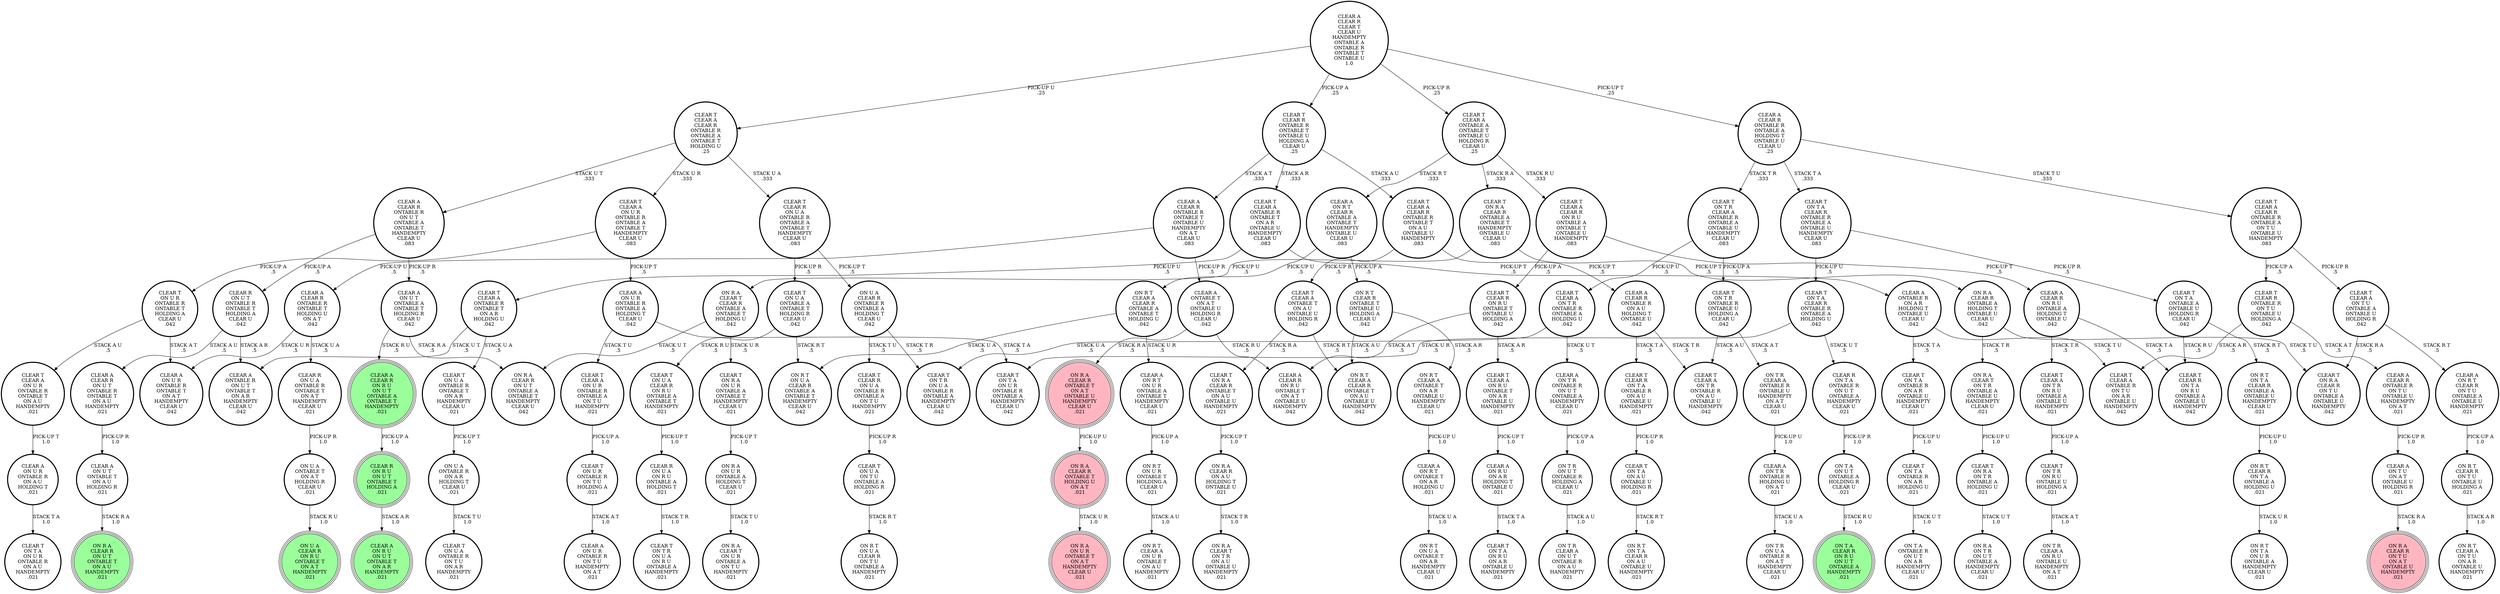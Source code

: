 digraph {
"CLEAR A\nON U R\nONTABLE R\nON A U\nHOLDING T\n.021\n" -> "CLEAR T\nON T A\nON U R\nONTABLE R\nON A U\nHANDEMPTY\n.021\n"[label="STACK T A\n1.0\n"];
"CLEAR T\nCLEAR A\nCLEAR R\nONTABLE R\nONTABLE A\nON T U\nONTABLE U\nHANDEMPTY\n.083\n" -> "CLEAR T\nCLEAR A\nON T U\nONTABLE A\nONTABLE U\nHOLDING R\n.042\n"[label="PICK-UP R\n.5\n"];
"CLEAR T\nCLEAR A\nCLEAR R\nONTABLE R\nONTABLE A\nON T U\nONTABLE U\nHANDEMPTY\n.083\n" -> "CLEAR T\nCLEAR R\nONTABLE R\nON T U\nONTABLE U\nHOLDING A\n.042\n"[label="PICK-UP A\n.5\n"];
"CLEAR A\nCLEAR R\nONTABLE R\nON T U\nONTABLE U\nHANDEMPTY\nON A T\n.021\n" -> "CLEAR A\nON T U\nON A T\nONTABLE U\nHOLDING R\n.021\n"[label="PICK-UP R\n1.0\n"];
"CLEAR T\nCLEAR A\nONTABLE A\nONTABLE T\nONTABLE U\nHOLDING R\nCLEAR U\n.25\n" -> "CLEAR A\nON R T\nCLEAR R\nONTABLE A\nONTABLE T\nHANDEMPTY\nONTABLE U\nCLEAR U\n.083\n"[label="STACK R T\n.333\n"];
"CLEAR T\nCLEAR A\nONTABLE A\nONTABLE T\nONTABLE U\nHOLDING R\nCLEAR U\n.25\n" -> "CLEAR T\nON R A\nCLEAR R\nONTABLE A\nONTABLE T\nHANDEMPTY\nONTABLE U\nCLEAR U\n.083\n"[label="STACK R A\n.333\n"];
"CLEAR T\nCLEAR A\nONTABLE A\nONTABLE T\nONTABLE U\nHOLDING R\nCLEAR U\n.25\n" -> "CLEAR T\nCLEAR A\nCLEAR R\nON R U\nONTABLE A\nONTABLE T\nONTABLE U\nHANDEMPTY\n.083\n"[label="STACK R U\n.333\n"];
"ON T R\nON U T\nONTABLE R\nHOLDING A\nCLEAR U\n.021\n" -> "ON T R\nCLEAR A\nON U T\nONTABLE R\nON A U\nHANDEMPTY\n.021\n"[label="STACK A U\n1.0\n"];
"CLEAR A\nCLEAR R\nONTABLE R\nON U T\nONTABLE A\nONTABLE T\nHANDEMPTY\nCLEAR U\n.083\n" -> "CLEAR R\nON U T\nONTABLE R\nONTABLE T\nHOLDING A\nCLEAR U\n.042\n"[label="PICK-UP A\n.5\n"];
"CLEAR A\nCLEAR R\nONTABLE R\nON U T\nONTABLE A\nONTABLE T\nHANDEMPTY\nCLEAR U\n.083\n" -> "CLEAR A\nON U T\nONTABLE A\nONTABLE T\nHOLDING R\nCLEAR U\n.042\n"[label="PICK-UP R\n.5\n"];
"CLEAR T\nCLEAR A\nCLEAR R\nON R U\nONTABLE A\nONTABLE T\nONTABLE U\nHANDEMPTY\n.083\n" -> "CLEAR A\nCLEAR R\nON R U\nONTABLE A\nHOLDING T\nONTABLE U\n.042\n"[label="PICK-UP T\n.5\n"];
"CLEAR T\nCLEAR A\nCLEAR R\nON R U\nONTABLE A\nONTABLE T\nONTABLE U\nHANDEMPTY\n.083\n" -> "CLEAR T\nCLEAR R\nON R U\nONTABLE T\nONTABLE U\nHOLDING A\n.042\n"[label="PICK-UP A\n.5\n"];
"CLEAR A\nCLEAR R\nON R U\nON U T\nONTABLE A\nONTABLE T\nHANDEMPTY\n.021\n" -> "CLEAR R\nON R U\nON U T\nONTABLE T\nHOLDING A\n.021\n"[label="PICK-UP A\n1.0\n"];
"CLEAR R\nON U A\nON R U\nONTABLE A\nHOLDING T\n.021\n" -> "CLEAR T\nON T R\nON U A\nON R U\nONTABLE A\nHANDEMPTY\n.021\n"[label="STACK T R\n1.0\n"];
"CLEAR A\nCLEAR R\nCLEAR T\nCLEAR U\nHANDEMPTY\nONTABLE A\nONTABLE R\nONTABLE T\nONTABLE U\n1.0\n" -> "CLEAR T\nCLEAR R\nONTABLE R\nONTABLE T\nONTABLE U\nHOLDING A\nCLEAR U\n.25\n"[label="PICK-UP A\n.25\n"];
"CLEAR A\nCLEAR R\nCLEAR T\nCLEAR U\nHANDEMPTY\nONTABLE A\nONTABLE R\nONTABLE T\nONTABLE U\n1.0\n" -> "CLEAR A\nCLEAR R\nONTABLE R\nONTABLE A\nHOLDING T\nONTABLE U\nCLEAR U\n.25\n"[label="PICK-UP T\n.25\n"];
"CLEAR A\nCLEAR R\nCLEAR T\nCLEAR U\nHANDEMPTY\nONTABLE A\nONTABLE R\nONTABLE T\nONTABLE U\n1.0\n" -> "CLEAR T\nCLEAR A\nONTABLE A\nONTABLE T\nONTABLE U\nHOLDING R\nCLEAR U\n.25\n"[label="PICK-UP R\n.25\n"];
"CLEAR A\nCLEAR R\nCLEAR T\nCLEAR U\nHANDEMPTY\nONTABLE A\nONTABLE R\nONTABLE T\nONTABLE U\n1.0\n" -> "CLEAR T\nCLEAR A\nCLEAR R\nONTABLE R\nONTABLE A\nONTABLE T\nHOLDING U\n.25\n"[label="PICK-UP U\n.25\n"];
"ON R A\nCLEAR R\nONTABLE T\nHOLDING U\nON A T\n.021\n" -> "ON R A\nON U R\nONTABLE T\nON A T\nHANDEMPTY\nCLEAR U\n.021\n"[label="STACK U R\n1.0\n"];
"CLEAR A\nON T U\nON A T\nONTABLE U\nHOLDING R\n.021\n" -> "ON R A\nCLEAR R\nON T U\nON A T\nONTABLE U\nHANDEMPTY\n.021\n"[label="STACK R A\n1.0\n"];
"CLEAR T\nON U A\nONTABLE R\nONTABLE T\nON A R\nHANDEMPTY\nCLEAR U\n.021\n" -> "ON U A\nONTABLE R\nON A R\nHOLDING T\nCLEAR U\n.021\n"[label="PICK-UP T\n1.0\n"];
"CLEAR T\nON U A\nCLEAR R\nON R U\nONTABLE A\nONTABLE T\nHANDEMPTY\n.021\n" -> "CLEAR R\nON U A\nON R U\nONTABLE A\nHOLDING T\n.021\n"[label="PICK-UP T\n1.0\n"];
"CLEAR R\nON R U\nON U T\nONTABLE T\nHOLDING A\n.021\n" -> "CLEAR A\nON R U\nON U T\nONTABLE T\nON A R\nHANDEMPTY\n.021\n"[label="STACK A R\n1.0\n"];
"CLEAR T\nON T A\nONTABLE A\nONTABLE U\nHOLDING R\nCLEAR U\n.042\n" -> "ON R T\nON T A\nCLEAR R\nONTABLE A\nONTABLE U\nHANDEMPTY\nCLEAR U\n.021\n"[label="STACK R T\n.5\n"];
"CLEAR T\nON T A\nONTABLE A\nONTABLE U\nHOLDING R\nCLEAR U\n.042\n" -> "CLEAR T\nCLEAR R\nON T A\nON R U\nONTABLE A\nONTABLE U\nHANDEMPTY\n.042\n"[label="STACK R U\n.5\n"];
"CLEAR A\nONTABLE R\nON A R\nHOLDING T\nONTABLE U\nCLEAR U\n.042\n" -> "CLEAR T\nCLEAR A\nONTABLE R\nON T U\nON A R\nONTABLE U\nHANDEMPTY\n.042\n"[label="STACK T U\n.5\n"];
"CLEAR A\nONTABLE R\nON A R\nHOLDING T\nONTABLE U\nCLEAR U\n.042\n" -> "CLEAR T\nON T A\nONTABLE R\nON A R\nONTABLE U\nHANDEMPTY\nCLEAR U\n.021\n"[label="STACK T A\n.5\n"];
"CLEAR T\nCLEAR R\nON U A\nONTABLE R\nONTABLE A\nON T U\nHANDEMPTY\n.021\n" -> "CLEAR T\nON U A\nON T U\nONTABLE A\nHOLDING R\n.021\n"[label="PICK-UP R\n1.0\n"];
"CLEAR T\nON T A\nONTABLE R\nON A R\nHOLDING U\n.021\n" -> "ON T A\nONTABLE R\nON U T\nON A R\nHANDEMPTY\nCLEAR U\n.021\n"[label="STACK U T\n1.0\n"];
"ON R A\nCLEAR T\nON T R\nONTABLE A\nONTABLE U\nHANDEMPTY\nCLEAR U\n.021\n" -> "CLEAR T\nON R A\nON T R\nONTABLE A\nHOLDING U\n.021\n"[label="PICK-UP U\n1.0\n"];
"CLEAR T\nON R A\nCLEAR R\nONTABLE A\nONTABLE T\nHANDEMPTY\nONTABLE U\nCLEAR U\n.083\n" -> "ON R A\nCLEAR R\nONTABLE A\nHOLDING T\nONTABLE U\nCLEAR U\n.042\n"[label="PICK-UP T\n.5\n"];
"CLEAR T\nON R A\nCLEAR R\nONTABLE A\nONTABLE T\nHANDEMPTY\nONTABLE U\nCLEAR U\n.083\n" -> "ON R A\nCLEAR T\nCLEAR R\nONTABLE A\nONTABLE T\nHOLDING U\n.042\n"[label="PICK-UP U\n.5\n"];
"CLEAR T\nCLEAR A\nON U R\nONTABLE R\nONTABLE T\nON A U\nHANDEMPTY\n.021\n" -> "CLEAR A\nON U R\nONTABLE R\nON A U\nHOLDING T\n.021\n"[label="PICK-UP T\n1.0\n"];
"CLEAR T\nCLEAR A\nONTABLE R\nONTABLE T\nON A R\nHOLDING U\n.042\n" -> "CLEAR A\nONTABLE R\nON U T\nONTABLE T\nON A R\nHANDEMPTY\nCLEAR U\n.042\n"[label="STACK U T\n.5\n"];
"CLEAR T\nCLEAR A\nONTABLE R\nONTABLE T\nON A R\nHOLDING U\n.042\n" -> "CLEAR T\nON U A\nONTABLE R\nONTABLE T\nON A R\nHANDEMPTY\nCLEAR U\n.021\n"[label="STACK U A\n.5\n"];
"CLEAR T\nON T R\nCLEAR A\nONTABLE R\nONTABLE A\nONTABLE U\nHANDEMPTY\nCLEAR U\n.083\n" -> "CLEAR T\nON T R\nONTABLE R\nONTABLE U\nHOLDING A\nCLEAR U\n.042\n"[label="PICK-UP A\n.5\n"];
"CLEAR T\nON T R\nCLEAR A\nONTABLE R\nONTABLE A\nONTABLE U\nHANDEMPTY\nCLEAR U\n.083\n" -> "CLEAR T\nCLEAR A\nON T R\nONTABLE R\nONTABLE A\nHOLDING U\n.042\n"[label="PICK-UP U\n.5\n"];
"CLEAR A\nCLEAR R\nON U T\nONTABLE R\nONTABLE T\nON A U\nHANDEMPTY\n.021\n" -> "CLEAR A\nON U T\nONTABLE T\nON A U\nHOLDING R\n.021\n"[label="PICK-UP R\n1.0\n"];
"CLEAR R\nON T A\nONTABLE R\nON U T\nONTABLE A\nHANDEMPTY\nCLEAR U\n.021\n" -> "ON T A\nON U T\nONTABLE A\nHOLDING R\nCLEAR U\n.021\n"[label="PICK-UP R\n1.0\n"];
"CLEAR A\nCLEAR R\nON R U\nONTABLE A\nHOLDING T\nONTABLE U\n.042\n" -> "CLEAR T\nCLEAR A\nON T R\nON R U\nONTABLE A\nONTABLE U\nHANDEMPTY\n.021\n"[label="STACK T R\n.5\n"];
"CLEAR A\nCLEAR R\nON R U\nONTABLE A\nHOLDING T\nONTABLE U\n.042\n" -> "CLEAR T\nCLEAR R\nON T A\nON R U\nONTABLE A\nONTABLE U\nHANDEMPTY\n.042\n"[label="STACK T A\n.5\n"];
"CLEAR A\nON R T\nON U R\nONTABLE A\nONTABLE T\nHANDEMPTY\nCLEAR U\n.021\n" -> "ON R T\nON U R\nONTABLE T\nHOLDING A\nCLEAR U\n.021\n"[label="PICK-UP A\n1.0\n"];
"CLEAR T\nON T R\nON R U\nONTABLE U\nHOLDING A\n.021\n" -> "ON T R\nCLEAR A\nON R U\nONTABLE U\nHANDEMPTY\nON A T\n.021\n"[label="STACK A T\n1.0\n"];
"ON R A\nCLEAR T\nCLEAR R\nONTABLE A\nONTABLE T\nHOLDING U\n.042\n" -> "CLEAR T\nON R A\nON U R\nONTABLE A\nONTABLE T\nHANDEMPTY\nCLEAR U\n.021\n"[label="STACK U R\n.5\n"];
"ON R A\nCLEAR T\nCLEAR R\nONTABLE A\nONTABLE T\nHOLDING U\n.042\n" -> "ON R A\nCLEAR R\nON U T\nONTABLE A\nONTABLE T\nHANDEMPTY\nCLEAR U\n.042\n"[label="STACK U T\n.5\n"];
"CLEAR T\nON T A\nON A U\nONTABLE U\nHOLDING R\n.021\n" -> "ON R T\nON T A\nCLEAR R\nON A U\nONTABLE U\nHANDEMPTY\n.021\n"[label="STACK R T\n1.0\n"];
"CLEAR A\nON R T\nCLEAR R\nONTABLE A\nONTABLE T\nHANDEMPTY\nONTABLE U\nCLEAR U\n.083\n" -> "ON R T\nCLEAR R\nONTABLE T\nONTABLE U\nHOLDING A\nCLEAR U\n.042\n"[label="PICK-UP A\n.5\n"];
"CLEAR A\nON R T\nCLEAR R\nONTABLE A\nONTABLE T\nHANDEMPTY\nONTABLE U\nCLEAR U\n.083\n" -> "ON R T\nCLEAR A\nCLEAR R\nONTABLE A\nONTABLE T\nHOLDING U\n.042\n"[label="PICK-UP U\n.5\n"];
"CLEAR R\nON U A\nONTABLE R\nONTABLE T\nON A T\nHANDEMPTY\nCLEAR U\n.021\n" -> "ON U A\nONTABLE T\nON A T\nHOLDING R\nCLEAR U\n.021\n"[label="PICK-UP R\n1.0\n"];
"CLEAR T\nON R A\nCLEAR R\nONTABLE T\nON A U\nONTABLE U\nHANDEMPTY\n.021\n" -> "ON R A\nCLEAR R\nON A U\nHOLDING T\nONTABLE U\n.021\n"[label="PICK-UP T\n1.0\n"];
"CLEAR T\nON U R\nONTABLE R\nONTABLE T\nHOLDING A\nCLEAR U\n.042\n" -> "CLEAR A\nON U R\nONTABLE R\nONTABLE T\nON A T\nHANDEMPTY\nCLEAR U\n.042\n"[label="STACK A T\n.5\n"];
"CLEAR T\nON U R\nONTABLE R\nONTABLE T\nHOLDING A\nCLEAR U\n.042\n" -> "CLEAR T\nCLEAR A\nON U R\nONTABLE R\nONTABLE T\nON A U\nHANDEMPTY\n.021\n"[label="STACK A U\n.5\n"];
"CLEAR T\nON T A\nONTABLE R\nON A R\nONTABLE U\nHANDEMPTY\nCLEAR U\n.021\n" -> "CLEAR T\nON T A\nONTABLE R\nON A R\nHOLDING U\n.021\n"[label="PICK-UP U\n1.0\n"];
"ON R T\nCLEAR A\nONTABLE T\nON A R\nONTABLE U\nHANDEMPTY\nCLEAR U\n.021\n" -> "CLEAR A\nON R T\nONTABLE T\nON A R\nHOLDING U\n.021\n"[label="PICK-UP U\n1.0\n"];
"CLEAR A\nON U T\nONTABLE T\nON A U\nHOLDING R\n.021\n" -> "ON R A\nCLEAR R\nON U T\nONTABLE T\nON A U\nHANDEMPTY\n.021\n"[label="STACK R A\n1.0\n"];
"ON R T\nCLEAR R\nON T U\nONTABLE U\nHOLDING A\n.021\n" -> "ON R T\nCLEAR A\nON T U\nON A R\nONTABLE U\nHANDEMPTY\n.021\n"[label="STACK A R\n1.0\n"];
"CLEAR T\nCLEAR A\nON T R\nONTABLE R\nONTABLE A\nHOLDING U\n.042\n" -> "CLEAR T\nON T R\nON U A\nONTABLE R\nONTABLE A\nHANDEMPTY\nCLEAR U\n.042\n"[label="STACK U A\n.5\n"];
"CLEAR T\nCLEAR A\nON T R\nONTABLE R\nONTABLE A\nHOLDING U\n.042\n" -> "CLEAR A\nON T R\nONTABLE R\nON U T\nONTABLE A\nHANDEMPTY\nCLEAR U\n.021\n"[label="STACK U T\n.5\n"];
"CLEAR A\nCLEAR R\nONTABLE R\nONTABLE T\nHOLDING U\nON A T\n.042\n" -> "CLEAR A\nON U R\nONTABLE R\nONTABLE T\nON A T\nHANDEMPTY\nCLEAR U\n.042\n"[label="STACK U R\n.5\n"];
"CLEAR A\nCLEAR R\nONTABLE R\nONTABLE T\nHOLDING U\nON A T\n.042\n" -> "CLEAR R\nON U A\nONTABLE R\nONTABLE T\nON A T\nHANDEMPTY\nCLEAR U\n.021\n"[label="STACK U A\n.5\n"];
"CLEAR A\nON U T\nONTABLE A\nONTABLE T\nHOLDING R\nCLEAR U\n.042\n" -> "ON R A\nCLEAR R\nON U T\nONTABLE A\nONTABLE T\nHANDEMPTY\nCLEAR U\n.042\n"[label="STACK R A\n.5\n"];
"CLEAR A\nON U T\nONTABLE A\nONTABLE T\nHOLDING R\nCLEAR U\n.042\n" -> "CLEAR A\nCLEAR R\nON R U\nON U T\nONTABLE A\nONTABLE T\nHANDEMPTY\n.021\n"[label="STACK R U\n.5\n"];
"CLEAR T\nCLEAR A\nCLEAR R\nONTABLE R\nONTABLE T\nON A U\nONTABLE U\nHANDEMPTY\n.083\n" -> "CLEAR A\nCLEAR R\nONTABLE R\nON A U\nHOLDING T\nONTABLE U\n.042\n"[label="PICK-UP T\n.5\n"];
"CLEAR T\nCLEAR A\nCLEAR R\nONTABLE R\nONTABLE T\nON A U\nONTABLE U\nHANDEMPTY\n.083\n" -> "CLEAR T\nCLEAR A\nONTABLE T\nON A U\nONTABLE U\nHOLDING R\n.042\n"[label="PICK-UP R\n.5\n"];
"CLEAR A\nON R U\nON A R\nHOLDING T\nONTABLE U\n.021\n" -> "CLEAR T\nON T A\nON R U\nON A R\nONTABLE U\nHANDEMPTY\n.021\n"[label="STACK T A\n1.0\n"];
"CLEAR T\nCLEAR R\nONTABLE R\nONTABLE T\nONTABLE U\nHOLDING A\nCLEAR U\n.25\n" -> "CLEAR A\nCLEAR R\nONTABLE R\nONTABLE T\nONTABLE U\nHANDEMPTY\nON A T\nCLEAR U\n.083\n"[label="STACK A T\n.333\n"];
"CLEAR T\nCLEAR R\nONTABLE R\nONTABLE T\nONTABLE U\nHOLDING A\nCLEAR U\n.25\n" -> "CLEAR T\nCLEAR A\nONTABLE R\nONTABLE T\nON A R\nONTABLE U\nHANDEMPTY\nCLEAR U\n.083\n"[label="STACK A R\n.333\n"];
"CLEAR T\nCLEAR R\nONTABLE R\nONTABLE T\nONTABLE U\nHOLDING A\nCLEAR U\n.25\n" -> "CLEAR T\nCLEAR A\nCLEAR R\nONTABLE R\nONTABLE T\nON A U\nONTABLE U\nHANDEMPTY\n.083\n"[label="STACK A U\n.333\n"];
"CLEAR A\nCLEAR R\nONTABLE R\nONTABLE A\nHOLDING T\nONTABLE U\nCLEAR U\n.25\n" -> "CLEAR T\nON T A\nCLEAR R\nONTABLE R\nONTABLE A\nONTABLE U\nHANDEMPTY\nCLEAR U\n.083\n"[label="STACK T A\n.333\n"];
"CLEAR A\nCLEAR R\nONTABLE R\nONTABLE A\nHOLDING T\nONTABLE U\nCLEAR U\n.25\n" -> "CLEAR T\nON T R\nCLEAR A\nONTABLE R\nONTABLE A\nONTABLE U\nHANDEMPTY\nCLEAR U\n.083\n"[label="STACK T R\n.333\n"];
"CLEAR A\nCLEAR R\nONTABLE R\nONTABLE A\nHOLDING T\nONTABLE U\nCLEAR U\n.25\n" -> "CLEAR T\nCLEAR A\nCLEAR R\nONTABLE R\nONTABLE A\nON T U\nONTABLE U\nHANDEMPTY\n.083\n"[label="STACK T U\n.333\n"];
"CLEAR A\nONTABLE T\nON A T\nONTABLE U\nHOLDING R\nCLEAR U\n.042\n" -> "ON R A\nCLEAR R\nONTABLE T\nON A T\nONTABLE U\nHANDEMPTY\nCLEAR U\n.021\n"[label="STACK R A\n.5\n"];
"CLEAR A\nONTABLE T\nON A T\nONTABLE U\nHOLDING R\nCLEAR U\n.042\n" -> "CLEAR A\nCLEAR R\nON R U\nONTABLE T\nON A T\nONTABLE U\nHANDEMPTY\n.042\n"[label="STACK R U\n.5\n"];
"CLEAR A\nON T R\nONTABLE R\nON U T\nONTABLE A\nHANDEMPTY\nCLEAR U\n.021\n" -> "ON T R\nON U T\nONTABLE R\nHOLDING A\nCLEAR U\n.021\n"[label="PICK-UP A\n1.0\n"];
"CLEAR T\nCLEAR A\nON R U\nONTABLE T\nON A R\nONTABLE U\nHANDEMPTY\n.021\n" -> "CLEAR A\nON R U\nON A R\nHOLDING T\nONTABLE U\n.021\n"[label="PICK-UP T\n1.0\n"];
"ON R A\nCLEAR R\nON A U\nHOLDING T\nONTABLE U\n.021\n" -> "ON R A\nCLEAR T\nON T R\nON A U\nONTABLE U\nHANDEMPTY\n.021\n"[label="STACK T R\n1.0\n"];
"ON R T\nCLEAR R\nON T A\nONTABLE A\nHOLDING U\n.021\n" -> "ON R T\nON T A\nON U R\nONTABLE A\nHANDEMPTY\nCLEAR U\n.021\n"[label="STACK U R\n1.0\n"];
"CLEAR T\nCLEAR A\nCLEAR R\nONTABLE R\nONTABLE A\nONTABLE T\nHOLDING U\n.25\n" -> "CLEAR T\nCLEAR A\nON U R\nONTABLE R\nONTABLE A\nONTABLE T\nHANDEMPTY\nCLEAR U\n.083\n"[label="STACK U R\n.333\n"];
"CLEAR T\nCLEAR A\nCLEAR R\nONTABLE R\nONTABLE A\nONTABLE T\nHOLDING U\n.25\n" -> "CLEAR T\nCLEAR R\nON U A\nONTABLE R\nONTABLE A\nONTABLE T\nHANDEMPTY\nCLEAR U\n.083\n"[label="STACK U A\n.333\n"];
"CLEAR T\nCLEAR A\nCLEAR R\nONTABLE R\nONTABLE A\nONTABLE T\nHOLDING U\n.25\n" -> "CLEAR A\nCLEAR R\nONTABLE R\nON U T\nONTABLE A\nONTABLE T\nHANDEMPTY\nCLEAR U\n.083\n"[label="STACK U T\n.333\n"];
"CLEAR T\nON R A\nON T R\nONTABLE A\nHOLDING U\n.021\n" -> "ON R A\nON T R\nON U T\nONTABLE A\nHANDEMPTY\nCLEAR U\n.021\n"[label="STACK U T\n1.0\n"];
"CLEAR T\nCLEAR R\nON T A\nONTABLE R\nON A U\nONTABLE U\nHANDEMPTY\n.021\n" -> "CLEAR T\nON T A\nON A U\nONTABLE U\nHOLDING R\n.021\n"[label="PICK-UP R\n1.0\n"];
"CLEAR T\nON U R\nONTABLE R\nON T U\nHOLDING A\n.021\n" -> "CLEAR A\nON U R\nONTABLE R\nON T U\nHANDEMPTY\nON A T\n.021\n"[label="STACK A T\n1.0\n"];
"ON U A\nCLEAR R\nONTABLE R\nONTABLE A\nHOLDING T\nCLEAR U\n.042\n" -> "CLEAR T\nCLEAR R\nON U A\nONTABLE R\nONTABLE A\nON T U\nHANDEMPTY\n.021\n"[label="STACK T U\n.5\n"];
"ON U A\nCLEAR R\nONTABLE R\nONTABLE A\nHOLDING T\nCLEAR U\n.042\n" -> "CLEAR T\nON T R\nON U A\nONTABLE R\nONTABLE A\nHANDEMPTY\nCLEAR U\n.042\n"[label="STACK T R\n.5\n"];
"ON U A\nONTABLE R\nON A R\nHOLDING T\nCLEAR U\n.021\n" -> "CLEAR T\nON U A\nONTABLE R\nON T U\nON A R\nHANDEMPTY\n.021\n"[label="STACK T U\n1.0\n"];
"CLEAR T\nCLEAR A\nON T U\nONTABLE A\nONTABLE U\nHOLDING R\n.042\n" -> "CLEAR T\nON R A\nCLEAR R\nON T U\nONTABLE A\nONTABLE U\nHANDEMPTY\n.042\n"[label="STACK R A\n.5\n"];
"CLEAR T\nCLEAR A\nON T U\nONTABLE A\nONTABLE U\nHOLDING R\n.042\n" -> "CLEAR A\nON R T\nCLEAR R\nON T U\nONTABLE A\nONTABLE U\nHANDEMPTY\n.021\n"[label="STACK R T\n.5\n"];
"CLEAR T\nCLEAR A\nONTABLE R\nONTABLE T\nON A R\nONTABLE U\nHANDEMPTY\nCLEAR U\n.083\n" -> "CLEAR A\nONTABLE R\nON A R\nHOLDING T\nONTABLE U\nCLEAR U\n.042\n"[label="PICK-UP T\n.5\n"];
"CLEAR T\nCLEAR A\nONTABLE R\nONTABLE T\nON A R\nONTABLE U\nHANDEMPTY\nCLEAR U\n.083\n" -> "CLEAR T\nCLEAR A\nONTABLE R\nONTABLE T\nON A R\nHOLDING U\n.042\n"[label="PICK-UP U\n.5\n"];
"CLEAR T\nCLEAR A\nONTABLE T\nON A U\nONTABLE U\nHOLDING R\n.042\n" -> "ON R T\nCLEAR A\nCLEAR R\nONTABLE T\nON A U\nONTABLE U\nHANDEMPTY\n.042\n"[label="STACK R T\n.5\n"];
"CLEAR T\nCLEAR A\nONTABLE T\nON A U\nONTABLE U\nHOLDING R\n.042\n" -> "CLEAR T\nON R A\nCLEAR R\nONTABLE T\nON A U\nONTABLE U\nHANDEMPTY\n.021\n"[label="STACK R A\n.5\n"];
"CLEAR T\nCLEAR A\nON U R\nONTABLE R\nONTABLE A\nONTABLE T\nHANDEMPTY\nCLEAR U\n.083\n" -> "CLEAR T\nON U R\nONTABLE R\nONTABLE T\nHOLDING A\nCLEAR U\n.042\n"[label="PICK-UP A\n.5\n"];
"CLEAR T\nCLEAR A\nON U R\nONTABLE R\nONTABLE A\nONTABLE T\nHANDEMPTY\nCLEAR U\n.083\n" -> "CLEAR A\nON U R\nONTABLE R\nONTABLE A\nHOLDING T\nCLEAR U\n.042\n"[label="PICK-UP T\n.5\n"];
"ON R A\nCLEAR R\nONTABLE A\nHOLDING T\nONTABLE U\nCLEAR U\n.042\n" -> "ON R A\nCLEAR T\nON T R\nONTABLE A\nONTABLE U\nHANDEMPTY\nCLEAR U\n.021\n"[label="STACK T R\n.5\n"];
"ON R A\nCLEAR R\nONTABLE A\nHOLDING T\nONTABLE U\nCLEAR U\n.042\n" -> "CLEAR T\nON R A\nCLEAR R\nON T U\nONTABLE A\nONTABLE U\nHANDEMPTY\n.042\n"[label="STACK T U\n.5\n"];
"CLEAR T\nON T A\nCLEAR R\nONTABLE R\nONTABLE A\nONTABLE U\nHANDEMPTY\nCLEAR U\n.083\n" -> "CLEAR T\nON T A\nONTABLE A\nONTABLE U\nHOLDING R\nCLEAR U\n.042\n"[label="PICK-UP R\n.5\n"];
"CLEAR T\nON T A\nCLEAR R\nONTABLE R\nONTABLE A\nONTABLE U\nHANDEMPTY\nCLEAR U\n.083\n" -> "CLEAR T\nON T A\nCLEAR R\nONTABLE R\nONTABLE A\nHOLDING U\n.042\n"[label="PICK-UP U\n.5\n"];
"CLEAR A\nON R T\nCLEAR R\nON T U\nONTABLE A\nONTABLE U\nHANDEMPTY\n.021\n" -> "ON R T\nCLEAR R\nON T U\nONTABLE U\nHOLDING A\n.021\n"[label="PICK-UP A\n1.0\n"];
"CLEAR T\nON T A\nCLEAR R\nONTABLE R\nONTABLE A\nHOLDING U\n.042\n" -> "CLEAR T\nON T A\nON U R\nONTABLE R\nONTABLE A\nHANDEMPTY\nCLEAR U\n.042\n"[label="STACK U R\n.5\n"];
"CLEAR T\nON T A\nCLEAR R\nONTABLE R\nONTABLE A\nHOLDING U\n.042\n" -> "CLEAR R\nON T A\nONTABLE R\nON U T\nONTABLE A\nHANDEMPTY\nCLEAR U\n.021\n"[label="STACK U T\n.5\n"];
"ON U A\nONTABLE T\nON A T\nHOLDING R\nCLEAR U\n.021\n" -> "ON U A\nCLEAR R\nON R U\nONTABLE T\nON A T\nHANDEMPTY\n.021\n"[label="STACK R U\n1.0\n"];
"CLEAR R\nON U T\nONTABLE R\nONTABLE T\nHOLDING A\nCLEAR U\n.042\n" -> "CLEAR A\nONTABLE R\nON U T\nONTABLE T\nON A R\nHANDEMPTY\nCLEAR U\n.042\n"[label="STACK A R\n.5\n"];
"CLEAR R\nON U T\nONTABLE R\nONTABLE T\nHOLDING A\nCLEAR U\n.042\n" -> "CLEAR A\nCLEAR R\nON U T\nONTABLE R\nONTABLE T\nON A U\nHANDEMPTY\n.021\n"[label="STACK A U\n.5\n"];
"CLEAR T\nCLEAR R\nONTABLE R\nON T U\nONTABLE U\nHOLDING A\n.042\n" -> "CLEAR T\nCLEAR A\nONTABLE R\nON T U\nON A R\nONTABLE U\nHANDEMPTY\n.042\n"[label="STACK A R\n.5\n"];
"CLEAR T\nCLEAR R\nONTABLE R\nON T U\nONTABLE U\nHOLDING A\n.042\n" -> "CLEAR A\nCLEAR R\nONTABLE R\nON T U\nONTABLE U\nHANDEMPTY\nON A T\n.021\n"[label="STACK A T\n.5\n"];
"ON T R\nCLEAR A\nONTABLE R\nONTABLE U\nHANDEMPTY\nON A T\nCLEAR U\n.021\n" -> "CLEAR A\nON T R\nONTABLE R\nHOLDING U\nON A T\n.021\n"[label="PICK-UP U\n1.0\n"];
"CLEAR A\nON U R\nONTABLE R\nONTABLE A\nHOLDING T\nCLEAR U\n.042\n" -> "CLEAR T\nCLEAR A\nON U R\nONTABLE R\nONTABLE A\nON T U\nHANDEMPTY\n.021\n"[label="STACK T U\n.5\n"];
"CLEAR A\nON U R\nONTABLE R\nONTABLE A\nHOLDING T\nCLEAR U\n.042\n" -> "CLEAR T\nON T A\nON U R\nONTABLE R\nONTABLE A\nHANDEMPTY\nCLEAR U\n.042\n"[label="STACK T A\n.5\n"];
"ON R T\nON U R\nONTABLE T\nHOLDING A\nCLEAR U\n.021\n" -> "ON R T\nCLEAR A\nON U R\nONTABLE T\nON A U\nHANDEMPTY\n.021\n"[label="STACK A U\n1.0\n"];
"CLEAR T\nCLEAR A\nON T R\nON R U\nONTABLE A\nONTABLE U\nHANDEMPTY\n.021\n" -> "CLEAR T\nON T R\nON R U\nONTABLE U\nHOLDING A\n.021\n"[label="PICK-UP A\n1.0\n"];
"ON R A\nCLEAR R\nONTABLE T\nON A T\nONTABLE U\nHANDEMPTY\nCLEAR U\n.021\n" -> "ON R A\nCLEAR R\nONTABLE T\nHOLDING U\nON A T\n.021\n"[label="PICK-UP U\n1.0\n"];
"CLEAR T\nON U A\nON T U\nONTABLE A\nHOLDING R\n.021\n" -> "ON R T\nON U A\nCLEAR R\nON T U\nONTABLE A\nHANDEMPTY\n.021\n"[label="STACK R T\n1.0\n"];
"CLEAR T\nCLEAR R\nON R U\nONTABLE T\nONTABLE U\nHOLDING A\n.042\n" -> "CLEAR A\nCLEAR R\nON R U\nONTABLE T\nON A T\nONTABLE U\nHANDEMPTY\n.042\n"[label="STACK A T\n.5\n"];
"CLEAR T\nCLEAR R\nON R U\nONTABLE T\nONTABLE U\nHOLDING A\n.042\n" -> "CLEAR T\nCLEAR A\nON R U\nONTABLE T\nON A R\nONTABLE U\nHANDEMPTY\n.021\n"[label="STACK A R\n.5\n"];
"CLEAR T\nCLEAR A\nON U R\nONTABLE R\nONTABLE A\nON T U\nHANDEMPTY\n.021\n" -> "CLEAR T\nON U R\nONTABLE R\nON T U\nHOLDING A\n.021\n"[label="PICK-UP A\n1.0\n"];
"ON R T\nCLEAR A\nCLEAR R\nONTABLE A\nONTABLE T\nHOLDING U\n.042\n" -> "CLEAR A\nON R T\nON U R\nONTABLE A\nONTABLE T\nHANDEMPTY\nCLEAR U\n.021\n"[label="STACK U R\n.5\n"];
"ON R T\nCLEAR A\nCLEAR R\nONTABLE A\nONTABLE T\nHOLDING U\n.042\n" -> "ON R T\nON U A\nCLEAR R\nONTABLE A\nONTABLE T\nHANDEMPTY\nCLEAR U\n.042\n"[label="STACK U A\n.5\n"];
"ON R A\nON U R\nONTABLE A\nHOLDING T\nCLEAR U\n.021\n" -> "ON R A\nCLEAR T\nON U R\nONTABLE A\nON T U\nHANDEMPTY\n.021\n"[label="STACK T U\n1.0\n"];
"CLEAR T\nCLEAR R\nON U A\nONTABLE R\nONTABLE A\nONTABLE T\nHANDEMPTY\nCLEAR U\n.083\n" -> "ON U A\nCLEAR R\nONTABLE R\nONTABLE A\nHOLDING T\nCLEAR U\n.042\n"[label="PICK-UP T\n.5\n"];
"CLEAR T\nCLEAR R\nON U A\nONTABLE R\nONTABLE A\nONTABLE T\nHANDEMPTY\nCLEAR U\n.083\n" -> "CLEAR T\nON U A\nONTABLE A\nONTABLE T\nHOLDING R\nCLEAR U\n.042\n"[label="PICK-UP R\n.5\n"];
"CLEAR T\nON U A\nONTABLE A\nONTABLE T\nHOLDING R\nCLEAR U\n.042\n" -> "CLEAR T\nON U A\nCLEAR R\nON R U\nONTABLE A\nONTABLE T\nHANDEMPTY\n.021\n"[label="STACK R U\n.5\n"];
"CLEAR T\nON U A\nONTABLE A\nONTABLE T\nHOLDING R\nCLEAR U\n.042\n" -> "ON R T\nON U A\nCLEAR R\nONTABLE A\nONTABLE T\nHANDEMPTY\nCLEAR U\n.042\n"[label="STACK R T\n.5\n"];
"CLEAR A\nCLEAR R\nONTABLE R\nONTABLE T\nONTABLE U\nHANDEMPTY\nON A T\nCLEAR U\n.083\n" -> "CLEAR A\nONTABLE T\nON A T\nONTABLE U\nHOLDING R\nCLEAR U\n.042\n"[label="PICK-UP R\n.5\n"];
"CLEAR A\nCLEAR R\nONTABLE R\nONTABLE T\nONTABLE U\nHANDEMPTY\nON A T\nCLEAR U\n.083\n" -> "CLEAR A\nCLEAR R\nONTABLE R\nONTABLE T\nHOLDING U\nON A T\n.042\n"[label="PICK-UP U\n.5\n"];
"CLEAR A\nON R T\nONTABLE T\nON A R\nHOLDING U\n.021\n" -> "ON R T\nON U A\nONTABLE T\nON A R\nHANDEMPTY\nCLEAR U\n.021\n"[label="STACK U A\n1.0\n"];
"CLEAR A\nON T R\nONTABLE R\nHOLDING U\nON A T\n.021\n" -> "ON T R\nON U A\nONTABLE R\nON A T\nHANDEMPTY\nCLEAR U\n.021\n"[label="STACK U A\n1.0\n"];
"CLEAR A\nCLEAR R\nONTABLE R\nON A U\nHOLDING T\nONTABLE U\n.042\n" -> "CLEAR T\nCLEAR A\nON T R\nONTABLE R\nON A U\nONTABLE U\nHANDEMPTY\n.042\n"[label="STACK T R\n.5\n"];
"CLEAR A\nCLEAR R\nONTABLE R\nON A U\nHOLDING T\nONTABLE U\n.042\n" -> "CLEAR T\nCLEAR R\nON T A\nONTABLE R\nON A U\nONTABLE U\nHANDEMPTY\n.021\n"[label="STACK T A\n.5\n"];
"ON T A\nON U T\nONTABLE A\nHOLDING R\nCLEAR U\n.021\n" -> "ON T A\nCLEAR R\nON R U\nON U T\nONTABLE A\nHANDEMPTY\n.021\n"[label="STACK R U\n1.0\n"];
"CLEAR T\nON T R\nONTABLE R\nONTABLE U\nHOLDING A\nCLEAR U\n.042\n" -> "CLEAR T\nCLEAR A\nON T R\nONTABLE R\nON A U\nONTABLE U\nHANDEMPTY\n.042\n"[label="STACK A U\n.5\n"];
"CLEAR T\nON T R\nONTABLE R\nONTABLE U\nHOLDING A\nCLEAR U\n.042\n" -> "ON T R\nCLEAR A\nONTABLE R\nONTABLE U\nHANDEMPTY\nON A T\nCLEAR U\n.021\n"[label="STACK A T\n.5\n"];
"CLEAR T\nON R A\nON U R\nONTABLE A\nONTABLE T\nHANDEMPTY\nCLEAR U\n.021\n" -> "ON R A\nON U R\nONTABLE A\nHOLDING T\nCLEAR U\n.021\n"[label="PICK-UP T\n1.0\n"];
"ON R T\nON T A\nCLEAR R\nONTABLE A\nONTABLE U\nHANDEMPTY\nCLEAR U\n.021\n" -> "ON R T\nCLEAR R\nON T A\nONTABLE A\nHOLDING U\n.021\n"[label="PICK-UP U\n1.0\n"];
"ON R T\nCLEAR R\nONTABLE T\nONTABLE U\nHOLDING A\nCLEAR U\n.042\n" -> "ON R T\nCLEAR A\nCLEAR R\nONTABLE T\nON A U\nONTABLE U\nHANDEMPTY\n.042\n"[label="STACK A U\n.5\n"];
"ON R T\nCLEAR R\nONTABLE T\nONTABLE U\nHOLDING A\nCLEAR U\n.042\n" -> "ON R T\nCLEAR A\nONTABLE T\nON A R\nONTABLE U\nHANDEMPTY\nCLEAR U\n.021\n"[label="STACK A R\n.5\n"];
"CLEAR T\nON R A\nCLEAR R\nON T U\nONTABLE A\nONTABLE U\nHANDEMPTY\n.042\n" [shape=circle, penwidth=3];
"CLEAR T\nON T R\nON U A\nON R U\nONTABLE A\nHANDEMPTY\n.021\n" [shape=circle, penwidth=3];
"CLEAR A\nON R U\nON U T\nONTABLE T\nON A R\nHANDEMPTY\n.021\n" [shape=circle, style=filled, fillcolor=palegreen1, peripheries=3];
"ON R T\nON U A\nCLEAR R\nONTABLE A\nONTABLE T\nHANDEMPTY\nCLEAR U\n.042\n" [shape=circle, penwidth=3];
"ON R T\nON U A\nONTABLE T\nON A R\nHANDEMPTY\nCLEAR U\n.021\n" [shape=circle, penwidth=3];
"CLEAR T\nCLEAR A\nON T R\nONTABLE R\nON A U\nONTABLE U\nHANDEMPTY\n.042\n" [shape=circle, penwidth=3];
"ON R A\nON U R\nONTABLE T\nON A T\nHANDEMPTY\nCLEAR U\n.021\n" [shape=circle, style=filled, fillcolor=lightpink, peripheries=3];
"CLEAR A\nON U R\nONTABLE R\nON T U\nHANDEMPTY\nON A T\n.021\n" [shape=circle, penwidth=3];
"CLEAR A\nON U R\nONTABLE R\nONTABLE T\nON A T\nHANDEMPTY\nCLEAR U\n.042\n" [shape=circle, penwidth=3];
"CLEAR T\nCLEAR A\nONTABLE R\nON T U\nON A R\nONTABLE U\nHANDEMPTY\n.042\n" [shape=circle, penwidth=3];
"CLEAR T\nON T A\nON U R\nONTABLE R\nON A U\nHANDEMPTY\n.021\n" [shape=circle, penwidth=3];
"CLEAR T\nON U A\nONTABLE R\nON T U\nON A R\nHANDEMPTY\n.021\n" [shape=circle, penwidth=3];
"CLEAR A\nONTABLE R\nON U T\nONTABLE T\nON A R\nHANDEMPTY\nCLEAR U\n.042\n" [shape=circle, penwidth=3];
"CLEAR T\nCLEAR R\nON T A\nON R U\nONTABLE A\nONTABLE U\nHANDEMPTY\n.042\n" [shape=circle, penwidth=3];
"CLEAR T\nON T A\nON U R\nONTABLE R\nONTABLE A\nHANDEMPTY\nCLEAR U\n.042\n" [shape=circle, penwidth=3];
"ON R T\nON T A\nCLEAR R\nON A U\nONTABLE U\nHANDEMPTY\n.021\n" [shape=circle, penwidth=3];
"ON R T\nON U A\nCLEAR R\nON T U\nONTABLE A\nHANDEMPTY\n.021\n" [shape=circle, penwidth=3];
"ON R A\nON T R\nON U T\nONTABLE A\nHANDEMPTY\nCLEAR U\n.021\n" [shape=circle, penwidth=3];
"ON R T\nCLEAR A\nCLEAR R\nONTABLE T\nON A U\nONTABLE U\nHANDEMPTY\n.042\n" [shape=circle, penwidth=3];
"CLEAR T\nON T R\nON U A\nONTABLE R\nONTABLE A\nHANDEMPTY\nCLEAR U\n.042\n" [shape=circle, penwidth=3];
"ON R T\nCLEAR A\nON T U\nON A R\nONTABLE U\nHANDEMPTY\n.021\n" [shape=circle, penwidth=3];
"ON R A\nCLEAR R\nON U T\nONTABLE T\nON A U\nHANDEMPTY\n.021\n" [shape=circle, style=filled, fillcolor=palegreen1, peripheries=3];
"ON T R\nCLEAR A\nON R U\nONTABLE U\nHANDEMPTY\nON A T\n.021\n" [shape=circle, penwidth=3];
"ON T A\nONTABLE R\nON U T\nON A R\nHANDEMPTY\nCLEAR U\n.021\n" [shape=circle, penwidth=3];
"CLEAR T\nON T A\nON R U\nON A R\nONTABLE U\nHANDEMPTY\n.021\n" [shape=circle, penwidth=3];
"ON R T\nCLEAR A\nON U R\nONTABLE T\nON A U\nHANDEMPTY\n.021\n" [shape=circle, penwidth=3];
"ON R A\nCLEAR T\nON T R\nON A U\nONTABLE U\nHANDEMPTY\n.021\n" [shape=circle, penwidth=3];
"ON R A\nCLEAR R\nON T U\nON A T\nONTABLE U\nHANDEMPTY\n.021\n" [shape=circle, style=filled, fillcolor=lightpink, peripheries=3];
"ON U A\nCLEAR R\nON R U\nONTABLE T\nON A T\nHANDEMPTY\n.021\n" [shape=circle, style=filled, fillcolor=palegreen1, peripheries=3];
"ON T R\nON U A\nONTABLE R\nON A T\nHANDEMPTY\nCLEAR U\n.021\n" [shape=circle, penwidth=3];
"ON T R\nCLEAR A\nON U T\nONTABLE R\nON A U\nHANDEMPTY\n.021\n" [shape=circle, penwidth=3];
"ON R A\nCLEAR T\nON U R\nONTABLE A\nON T U\nHANDEMPTY\n.021\n" [shape=circle, penwidth=3];
"ON T A\nCLEAR R\nON R U\nON U T\nONTABLE A\nHANDEMPTY\n.021\n" [shape=circle, style=filled, fillcolor=palegreen1, peripheries=3];
"ON R A\nCLEAR R\nON U T\nONTABLE A\nONTABLE T\nHANDEMPTY\nCLEAR U\n.042\n" [shape=circle, penwidth=3];
"ON R T\nON T A\nON U R\nONTABLE A\nHANDEMPTY\nCLEAR U\n.021\n" [shape=circle, penwidth=3];
"CLEAR A\nCLEAR R\nON R U\nONTABLE T\nON A T\nONTABLE U\nHANDEMPTY\n.042\n" [shape=circle, penwidth=3];
"CLEAR T\nON R A\nON T R\nONTABLE A\nHOLDING U\n.021\n" [shape=circle, penwidth=3];
"CLEAR A\nCLEAR R\nON R U\nONTABLE A\nHOLDING T\nONTABLE U\n.042\n" [shape=circle, penwidth=3];
"CLEAR T\nON T A\nCLEAR R\nONTABLE R\nONTABLE A\nHOLDING U\n.042\n" [shape=circle, penwidth=3];
"CLEAR T\nON R A\nCLEAR R\nON T U\nONTABLE A\nONTABLE U\nHANDEMPTY\n.042\n" [shape=circle, penwidth=3];
"CLEAR T\nON T R\nON U A\nON R U\nONTABLE A\nHANDEMPTY\n.021\n" [shape=circle, penwidth=3];
"CLEAR T\nON T R\nON R U\nONTABLE U\nHOLDING A\n.021\n" [shape=circle, penwidth=3];
"CLEAR A\nON R U\nON U T\nONTABLE T\nON A R\nHANDEMPTY\n.021\n" [shape=circle, style=filled, fillcolor=palegreen1, peripheries=3];
"CLEAR A\nON R U\nON A R\nHOLDING T\nONTABLE U\n.021\n" [shape=circle, penwidth=3];
"ON R A\nON U R\nONTABLE A\nHOLDING T\nCLEAR U\n.021\n" [shape=circle, penwidth=3];
"CLEAR A\nONTABLE R\nON A R\nHOLDING T\nONTABLE U\nCLEAR U\n.042\n" [shape=circle, penwidth=3];
"CLEAR T\nCLEAR A\nONTABLE R\nONTABLE T\nON A R\nHOLDING U\n.042\n" [shape=circle, penwidth=3];
"ON R T\nON U A\nCLEAR R\nONTABLE A\nONTABLE T\nHANDEMPTY\nCLEAR U\n.042\n" [shape=circle, penwidth=3];
"CLEAR A\nCLEAR R\nONTABLE R\nONTABLE T\nHOLDING U\nON A T\n.042\n" [shape=circle, penwidth=3];
"CLEAR A\nCLEAR R\nCLEAR T\nCLEAR U\nHANDEMPTY\nONTABLE A\nONTABLE R\nONTABLE T\nONTABLE U\n1.0\n" [shape=circle, penwidth=3];
"CLEAR A\nON U T\nONTABLE T\nON A U\nHOLDING R\n.021\n" [shape=circle, penwidth=3];
"ON R T\nON U A\nONTABLE T\nON A R\nHANDEMPTY\nCLEAR U\n.021\n" [shape=circle, penwidth=3];
"CLEAR T\nON T A\nON A U\nONTABLE U\nHOLDING R\n.021\n" [shape=circle, penwidth=3];
"CLEAR A\nCLEAR R\nONTABLE R\nONTABLE A\nHOLDING T\nONTABLE U\nCLEAR U\n.25\n" [shape=circle, penwidth=3];
"CLEAR T\nON T R\nCLEAR A\nONTABLE R\nONTABLE A\nONTABLE U\nHANDEMPTY\nCLEAR U\n.083\n" [shape=circle, penwidth=3];
"ON R A\nCLEAR R\nONTABLE A\nHOLDING T\nONTABLE U\nCLEAR U\n.042\n" [shape=circle, penwidth=3];
"CLEAR T\nCLEAR A\nON T R\nONTABLE R\nON A U\nONTABLE U\nHANDEMPTY\n.042\n" [shape=circle, penwidth=3];
"ON T A\nON U T\nONTABLE A\nHOLDING R\nCLEAR U\n.021\n" [shape=circle, penwidth=3];
"ON R A\nON U R\nONTABLE T\nON A T\nHANDEMPTY\nCLEAR U\n.021\n" [shape=circle, style=filled, fillcolor=lightpink, peripheries=3];
"CLEAR R\nON U A\nON R U\nONTABLE A\nHOLDING T\n.021\n" [shape=circle, penwidth=3];
"CLEAR T\nCLEAR A\nON T U\nONTABLE A\nONTABLE U\nHOLDING R\n.042\n" [shape=circle, penwidth=3];
"CLEAR A\nON U R\nONTABLE R\nON T U\nHANDEMPTY\nON A T\n.021\n" [shape=circle, penwidth=3];
"CLEAR A\nCLEAR R\nONTABLE R\nONTABLE T\nONTABLE U\nHANDEMPTY\nON A T\nCLEAR U\n.083\n" [shape=circle, penwidth=3];
"CLEAR A\nON U R\nONTABLE R\nONTABLE T\nON A T\nHANDEMPTY\nCLEAR U\n.042\n" [shape=circle, penwidth=3];
"CLEAR T\nON T A\nONTABLE R\nON A R\nONTABLE U\nHANDEMPTY\nCLEAR U\n.021\n" [shape=circle, penwidth=3];
"CLEAR A\nON R T\nCLEAR R\nON T U\nONTABLE A\nONTABLE U\nHANDEMPTY\n.021\n" [shape=circle, penwidth=3];
"CLEAR T\nCLEAR R\nON U A\nONTABLE R\nONTABLE A\nONTABLE T\nHANDEMPTY\nCLEAR U\n.083\n" [shape=circle, penwidth=3];
"CLEAR T\nCLEAR A\nONTABLE R\nON T U\nON A R\nONTABLE U\nHANDEMPTY\n.042\n" [shape=circle, penwidth=3];
"CLEAR T\nON T A\nON U R\nONTABLE R\nON A U\nHANDEMPTY\n.021\n" [shape=circle, penwidth=3];
"CLEAR T\nCLEAR R\nON R U\nONTABLE T\nONTABLE U\nHOLDING A\n.042\n" [shape=circle, penwidth=3];
"CLEAR T\nON U A\nONTABLE R\nON T U\nON A R\nHANDEMPTY\n.021\n" [shape=circle, penwidth=3];
"CLEAR A\nON R T\nCLEAR R\nONTABLE A\nONTABLE T\nHANDEMPTY\nONTABLE U\nCLEAR U\n.083\n" [shape=circle, penwidth=3];
"CLEAR T\nON U R\nONTABLE R\nONTABLE T\nHOLDING A\nCLEAR U\n.042\n" [shape=circle, penwidth=3];
"ON R A\nCLEAR T\nON T R\nONTABLE A\nONTABLE U\nHANDEMPTY\nCLEAR U\n.021\n" [shape=circle, penwidth=3];
"ON R A\nCLEAR R\nONTABLE T\nHOLDING U\nON A T\n.021\n" [shape=circle, style=filled, fillcolor=lightpink, peripheries=3];
"CLEAR T\nCLEAR A\nCLEAR R\nONTABLE R\nONTABLE A\nONTABLE T\nHOLDING U\n.25\n" [shape=circle, penwidth=3];
"CLEAR A\nONTABLE R\nON U T\nONTABLE T\nON A R\nHANDEMPTY\nCLEAR U\n.042\n" [shape=circle, penwidth=3];
"CLEAR T\nCLEAR R\nON T A\nON R U\nONTABLE A\nONTABLE U\nHANDEMPTY\n.042\n" [shape=circle, penwidth=3];
"CLEAR T\nON T R\nONTABLE R\nONTABLE U\nHOLDING A\nCLEAR U\n.042\n" [shape=circle, penwidth=3];
"ON R T\nCLEAR R\nON T U\nONTABLE U\nHOLDING A\n.021\n" [shape=circle, penwidth=3];
"CLEAR R\nON R U\nON U T\nONTABLE T\nHOLDING A\n.021\n" [shape=circle, style=filled, fillcolor=palegreen1, peripheries=3];
"CLEAR T\nCLEAR A\nONTABLE T\nON A U\nONTABLE U\nHOLDING R\n.042\n" [shape=circle, penwidth=3];
"CLEAR T\nON U A\nCLEAR R\nON R U\nONTABLE A\nONTABLE T\nHANDEMPTY\n.021\n" [shape=circle, penwidth=3];
"CLEAR T\nON T A\nON U R\nONTABLE R\nONTABLE A\nHANDEMPTY\nCLEAR U\n.042\n" [shape=circle, penwidth=3];
"CLEAR T\nCLEAR R\nON U A\nONTABLE R\nONTABLE A\nON T U\nHANDEMPTY\n.021\n" [shape=circle, penwidth=3];
"CLEAR T\nCLEAR R\nONTABLE R\nONTABLE T\nONTABLE U\nHOLDING A\nCLEAR U\n.25\n" [shape=circle, penwidth=3];
"CLEAR A\nCLEAR R\nONTABLE R\nON U T\nONTABLE A\nONTABLE T\nHANDEMPTY\nCLEAR U\n.083\n" [shape=circle, penwidth=3];
"CLEAR A\nCLEAR R\nON R U\nON U T\nONTABLE A\nONTABLE T\nHANDEMPTY\n.021\n" [shape=circle, style=filled, fillcolor=palegreen1, peripheries=3];
"ON R A\nCLEAR T\nCLEAR R\nONTABLE A\nONTABLE T\nHOLDING U\n.042\n" [shape=circle, penwidth=3];
"CLEAR A\nON T R\nONTABLE R\nHOLDING U\nON A T\n.021\n" [shape=circle, penwidth=3];
"ON R T\nON T A\nCLEAR R\nON A U\nONTABLE U\nHANDEMPTY\n.021\n" [shape=circle, penwidth=3];
"CLEAR R\nON U A\nONTABLE R\nONTABLE T\nON A T\nHANDEMPTY\nCLEAR U\n.021\n" [shape=circle, penwidth=3];
"CLEAR R\nON U T\nONTABLE R\nONTABLE T\nHOLDING A\nCLEAR U\n.042\n" [shape=circle, penwidth=3];
"CLEAR T\nON R A\nON U R\nONTABLE A\nONTABLE T\nHANDEMPTY\nCLEAR U\n.021\n" [shape=circle, penwidth=3];
"CLEAR T\nCLEAR A\nONTABLE A\nONTABLE T\nONTABLE U\nHOLDING R\nCLEAR U\n.25\n" [shape=circle, penwidth=3];
"CLEAR A\nON U R\nONTABLE R\nONTABLE A\nHOLDING T\nCLEAR U\n.042\n" [shape=circle, penwidth=3];
"ON U A\nONTABLE R\nON A R\nHOLDING T\nCLEAR U\n.021\n" [shape=circle, penwidth=3];
"CLEAR T\nON R A\nCLEAR R\nONTABLE T\nON A U\nONTABLE U\nHANDEMPTY\n.021\n" [shape=circle, penwidth=3];
"ON R T\nON U A\nCLEAR R\nON T U\nONTABLE A\nHANDEMPTY\n.021\n" [shape=circle, penwidth=3];
"CLEAR A\nON U T\nONTABLE A\nONTABLE T\nHOLDING R\nCLEAR U\n.042\n" [shape=circle, penwidth=3];
"ON R A\nON T R\nON U T\nONTABLE A\nHANDEMPTY\nCLEAR U\n.021\n" [shape=circle, penwidth=3];
"CLEAR T\nCLEAR A\nCLEAR R\nONTABLE R\nONTABLE A\nON T U\nONTABLE U\nHANDEMPTY\n.083\n" [shape=circle, penwidth=3];
"CLEAR T\nCLEAR R\nONTABLE R\nON T U\nONTABLE U\nHOLDING A\n.042\n" [shape=circle, penwidth=3];
"CLEAR T\nCLEAR A\nCLEAR R\nON R U\nONTABLE A\nONTABLE T\nONTABLE U\nHANDEMPTY\n.083\n" [shape=circle, penwidth=3];
"ON R T\nON T A\nCLEAR R\nONTABLE A\nONTABLE U\nHANDEMPTY\nCLEAR U\n.021\n" [shape=circle, penwidth=3];
"ON R T\nCLEAR A\nCLEAR R\nONTABLE T\nON A U\nONTABLE U\nHANDEMPTY\n.042\n" [shape=circle, penwidth=3];
"CLEAR T\nCLEAR A\nON T R\nON R U\nONTABLE A\nONTABLE U\nHANDEMPTY\n.021\n" [shape=circle, penwidth=3];
"CLEAR A\nCLEAR R\nONTABLE R\nON T U\nONTABLE U\nHANDEMPTY\nON A T\n.021\n" [shape=circle, penwidth=3];
"ON U A\nONTABLE T\nON A T\nHOLDING R\nCLEAR U\n.021\n" [shape=circle, penwidth=3];
"ON R T\nCLEAR A\nCLEAR R\nONTABLE A\nONTABLE T\nHOLDING U\n.042\n" [shape=circle, penwidth=3];
"CLEAR A\nON T U\nON A T\nONTABLE U\nHOLDING R\n.021\n" [shape=circle, penwidth=3];
"CLEAR T\nON R A\nCLEAR R\nONTABLE A\nONTABLE T\nHANDEMPTY\nONTABLE U\nCLEAR U\n.083\n" [shape=circle, penwidth=3];
"CLEAR T\nON T A\nCLEAR R\nONTABLE R\nONTABLE A\nONTABLE U\nHANDEMPTY\nCLEAR U\n.083\n" [shape=circle, penwidth=3];
"CLEAR T\nON T R\nON U A\nONTABLE R\nONTABLE A\nHANDEMPTY\nCLEAR U\n.042\n" [shape=circle, penwidth=3];
"ON R T\nCLEAR A\nON T U\nON A R\nONTABLE U\nHANDEMPTY\n.021\n" [shape=circle, penwidth=3];
"ON R T\nON U R\nONTABLE T\nHOLDING A\nCLEAR U\n.021\n" [shape=circle, penwidth=3];
"CLEAR A\nCLEAR R\nONTABLE R\nON A U\nHOLDING T\nONTABLE U\n.042\n" [shape=circle, penwidth=3];
"CLEAR T\nON U R\nONTABLE R\nON T U\nHOLDING A\n.021\n" [shape=circle, penwidth=3];
"ON R T\nCLEAR R\nON T A\nONTABLE A\nHOLDING U\n.021\n" [shape=circle, penwidth=3];
"ON R A\nCLEAR R\nON U T\nONTABLE T\nON A U\nHANDEMPTY\n.021\n" [shape=circle, style=filled, fillcolor=palegreen1, peripheries=3];
"ON T R\nCLEAR A\nON R U\nONTABLE U\nHANDEMPTY\nON A T\n.021\n" [shape=circle, penwidth=3];
"ON T A\nONTABLE R\nON U T\nON A R\nHANDEMPTY\nCLEAR U\n.021\n" [shape=circle, penwidth=3];
"ON T R\nCLEAR A\nONTABLE R\nONTABLE U\nHANDEMPTY\nON A T\nCLEAR U\n.021\n" [shape=circle, penwidth=3];
"CLEAR T\nON T A\nONTABLE R\nON A R\nHOLDING U\n.021\n" [shape=circle, penwidth=3];
"CLEAR T\nON T A\nON R U\nON A R\nONTABLE U\nHANDEMPTY\n.021\n" [shape=circle, penwidth=3];
"CLEAR T\nON U A\nONTABLE R\nONTABLE T\nON A R\nHANDEMPTY\nCLEAR U\n.021\n" [shape=circle, penwidth=3];
"CLEAR T\nCLEAR A\nON T R\nONTABLE R\nONTABLE A\nHOLDING U\n.042\n" [shape=circle, penwidth=3];
"ON R T\nCLEAR A\nON U R\nONTABLE T\nON A U\nHANDEMPTY\n.021\n" [shape=circle, penwidth=3];
"ON T R\nON U T\nONTABLE R\nHOLDING A\nCLEAR U\n.021\n" [shape=circle, penwidth=3];
"ON R A\nCLEAR T\nON T R\nON A U\nONTABLE U\nHANDEMPTY\n.021\n" [shape=circle, penwidth=3];
"CLEAR T\nCLEAR A\nON U R\nONTABLE R\nONTABLE T\nON A U\nHANDEMPTY\n.021\n" [shape=circle, penwidth=3];
"CLEAR T\nCLEAR A\nCLEAR R\nONTABLE R\nONTABLE T\nON A U\nONTABLE U\nHANDEMPTY\n.083\n" [shape=circle, penwidth=3];
"CLEAR T\nCLEAR A\nON U R\nONTABLE R\nONTABLE A\nON T U\nHANDEMPTY\n.021\n" [shape=circle, penwidth=3];
"CLEAR T\nCLEAR A\nON U R\nONTABLE R\nONTABLE A\nONTABLE T\nHANDEMPTY\nCLEAR U\n.083\n" [shape=circle, penwidth=3];
"CLEAR A\nON U R\nONTABLE R\nON A U\nHOLDING T\n.021\n" [shape=circle, penwidth=3];
"ON R A\nCLEAR R\nON T U\nON A T\nONTABLE U\nHANDEMPTY\n.021\n" [shape=circle, style=filled, fillcolor=lightpink, peripheries=3];
"ON U A\nCLEAR R\nON R U\nONTABLE T\nON A T\nHANDEMPTY\n.021\n" [shape=circle, style=filled, fillcolor=palegreen1, peripheries=3];
"ON T R\nON U A\nONTABLE R\nON A T\nHANDEMPTY\nCLEAR U\n.021\n" [shape=circle, penwidth=3];
"ON R T\nCLEAR A\nONTABLE T\nON A R\nONTABLE U\nHANDEMPTY\nCLEAR U\n.021\n" [shape=circle, penwidth=3];
"ON R A\nCLEAR R\nON A U\nHOLDING T\nONTABLE U\n.021\n" [shape=circle, penwidth=3];
"CLEAR T\nON T A\nONTABLE A\nONTABLE U\nHOLDING R\nCLEAR U\n.042\n" [shape=circle, penwidth=3];
"CLEAR T\nON U A\nON T U\nONTABLE A\nHOLDING R\n.021\n" [shape=circle, penwidth=3];
"ON T R\nCLEAR A\nON U T\nONTABLE R\nON A U\nHANDEMPTY\n.021\n" [shape=circle, penwidth=3];
"CLEAR T\nON U A\nONTABLE A\nONTABLE T\nHOLDING R\nCLEAR U\n.042\n" [shape=circle, penwidth=3];
"CLEAR A\nONTABLE T\nON A T\nONTABLE U\nHOLDING R\nCLEAR U\n.042\n" [shape=circle, penwidth=3];
"CLEAR T\nCLEAR A\nON R U\nONTABLE T\nON A R\nONTABLE U\nHANDEMPTY\n.021\n" [shape=circle, penwidth=3];
"CLEAR A\nON R T\nON U R\nONTABLE A\nONTABLE T\nHANDEMPTY\nCLEAR U\n.021\n" [shape=circle, penwidth=3];
"CLEAR T\nCLEAR R\nON T A\nONTABLE R\nON A U\nONTABLE U\nHANDEMPTY\n.021\n" [shape=circle, penwidth=3];
"ON R A\nCLEAR T\nON U R\nONTABLE A\nON T U\nHANDEMPTY\n.021\n" [shape=circle, penwidth=3];
"ON T A\nCLEAR R\nON R U\nON U T\nONTABLE A\nHANDEMPTY\n.021\n" [shape=circle, style=filled, fillcolor=palegreen1, peripheries=3];
"ON R A\nCLEAR R\nON U T\nONTABLE A\nONTABLE T\nHANDEMPTY\nCLEAR U\n.042\n" [shape=circle, penwidth=3];
"CLEAR A\nON R T\nONTABLE T\nON A R\nHOLDING U\n.021\n" [shape=circle, penwidth=3];
"ON R T\nON T A\nON U R\nONTABLE A\nHANDEMPTY\nCLEAR U\n.021\n" [shape=circle, penwidth=3];
"CLEAR A\nCLEAR R\nON R U\nONTABLE T\nON A T\nONTABLE U\nHANDEMPTY\n.042\n" [shape=circle, penwidth=3];
"CLEAR T\nCLEAR A\nONTABLE R\nONTABLE T\nON A R\nONTABLE U\nHANDEMPTY\nCLEAR U\n.083\n" [shape=circle, penwidth=3];
"CLEAR A\nON T R\nONTABLE R\nON U T\nONTABLE A\nHANDEMPTY\nCLEAR U\n.021\n" [shape=circle, penwidth=3];
"ON U A\nCLEAR R\nONTABLE R\nONTABLE A\nHOLDING T\nCLEAR U\n.042\n" [shape=circle, penwidth=3];
"CLEAR R\nON T A\nONTABLE R\nON U T\nONTABLE A\nHANDEMPTY\nCLEAR U\n.021\n" [shape=circle, penwidth=3];
"ON R A\nCLEAR R\nONTABLE T\nON A T\nONTABLE U\nHANDEMPTY\nCLEAR U\n.021\n" [shape=circle, style=filled, fillcolor=lightpink, peripheries=3];
"ON R T\nCLEAR R\nONTABLE T\nONTABLE U\nHOLDING A\nCLEAR U\n.042\n" [shape=circle, penwidth=3];
"CLEAR A\nCLEAR R\nON U T\nONTABLE R\nONTABLE T\nON A U\nHANDEMPTY\n.021\n" [shape=circle, penwidth=3];
}

